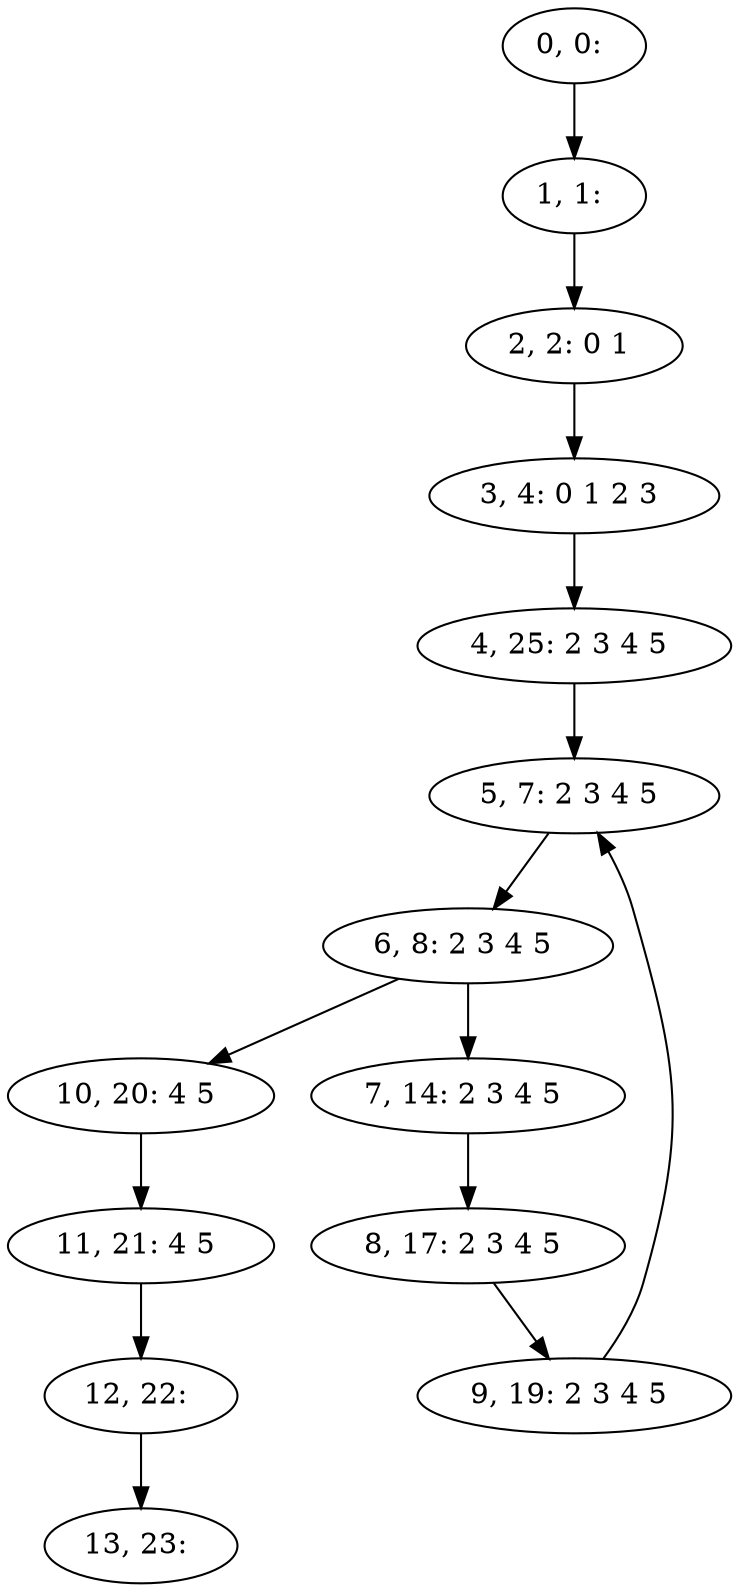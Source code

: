 digraph G {
0[label="0, 0: "];
1[label="1, 1: "];
2[label="2, 2: 0 1 "];
3[label="3, 4: 0 1 2 3 "];
4[label="4, 25: 2 3 4 5 "];
5[label="5, 7: 2 3 4 5 "];
6[label="6, 8: 2 3 4 5 "];
7[label="7, 14: 2 3 4 5 "];
8[label="8, 17: 2 3 4 5 "];
9[label="9, 19: 2 3 4 5 "];
10[label="10, 20: 4 5 "];
11[label="11, 21: 4 5 "];
12[label="12, 22: "];
13[label="13, 23: "];
0->1 ;
1->2 ;
2->3 ;
3->4 ;
4->5 ;
5->6 ;
6->7 ;
6->10 ;
7->8 ;
8->9 ;
9->5 ;
10->11 ;
11->12 ;
12->13 ;
}
